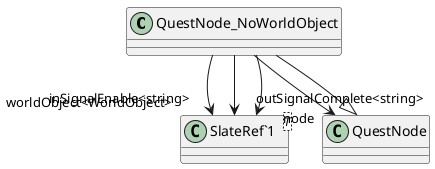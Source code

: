 @startuml
class QuestNode_NoWorldObject {
}
class "SlateRef`1"<T> {
}
QuestNode <|-- QuestNode_NoWorldObject
QuestNode_NoWorldObject --> "inSignalEnable<string>" "SlateRef`1"
QuestNode_NoWorldObject --> "outSignalComplete<string>" "SlateRef`1"
QuestNode_NoWorldObject --> "worldObject<WorldObject>" "SlateRef`1"
QuestNode_NoWorldObject --> "node" QuestNode
@enduml
